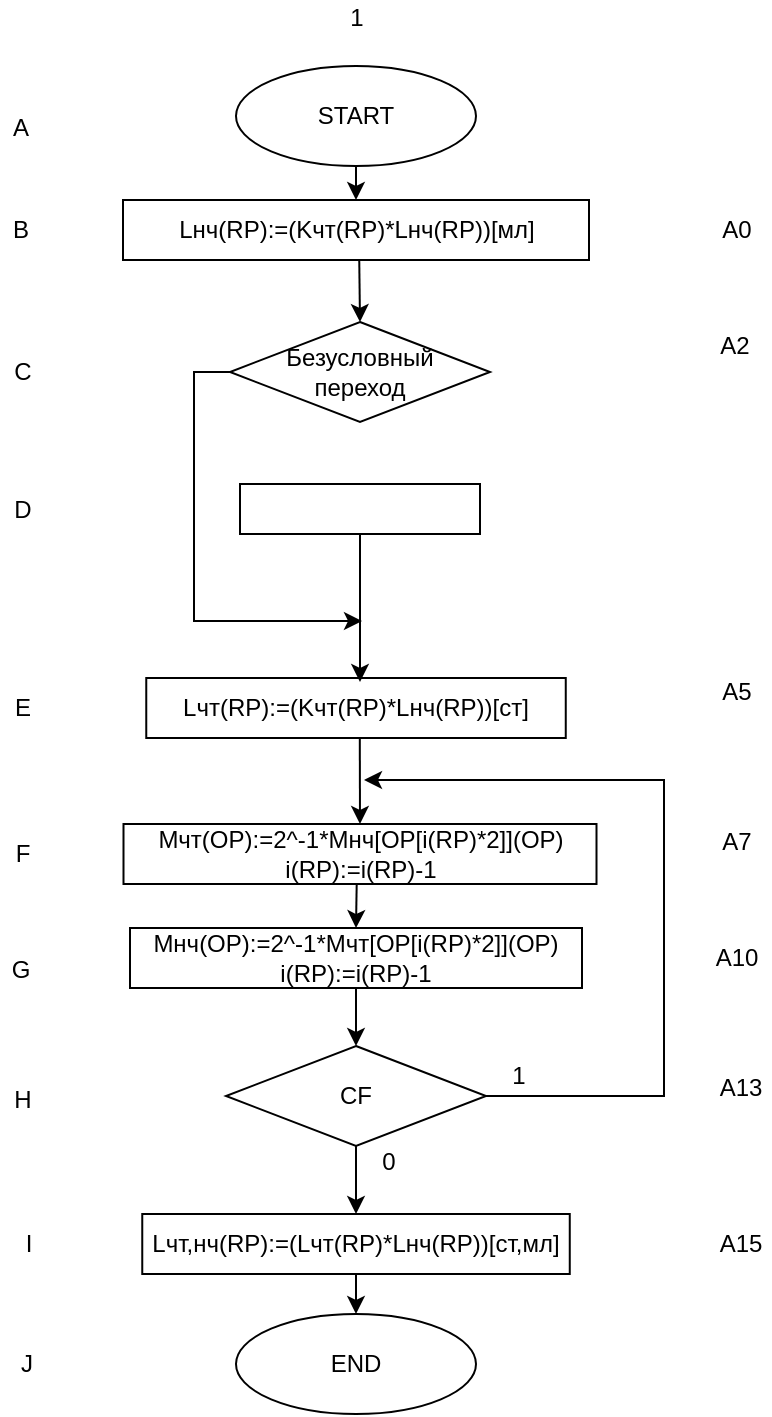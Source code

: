 <mxfile version="18.1.2" type="github">
  <diagram id="ZsQ9wgLhQumiN2ofr7Z0" name="Page-1">
    <mxGraphModel dx="1244" dy="1320" grid="0" gridSize="10" guides="1" tooltips="1" connect="1" arrows="1" fold="1" page="0" pageScale="1" pageWidth="827" pageHeight="1169" math="0" shadow="0">
      <root>
        <mxCell id="0" />
        <mxCell id="1" parent="0" />
        <mxCell id="-YRlemm83X5S1V-Vt4lk-1" value="Lнч(RP):=(Kчт(RP)*Lнч(RP))[мл]" style="rounded=0;whiteSpace=wrap;html=1;" parent="1" vertex="1">
          <mxGeometry x="94.5" y="-13" width="233" height="30" as="geometry" />
        </mxCell>
        <mxCell id="-YRlemm83X5S1V-Vt4lk-2" value="Mчт(OP):=2^-1*Mнч[OP[i(RP)*2]](OP)&lt;br&gt;i(RP):=i(RP)-1" style="rounded=0;whiteSpace=wrap;html=1;" parent="1" vertex="1">
          <mxGeometry x="94.75" y="299" width="236.5" height="30" as="geometry" />
        </mxCell>
        <mxCell id="-YRlemm83X5S1V-Vt4lk-3" value="Lчт(RP):=(Kчт(RP)*Lнч(RP))[ст]" style="rounded=0;whiteSpace=wrap;html=1;" parent="1" vertex="1">
          <mxGeometry x="106.13" y="226" width="209.75" height="30" as="geometry" />
        </mxCell>
        <mxCell id="-YRlemm83X5S1V-Vt4lk-4" value="Mнч(OP):=2^-1*Mчт[OP[i(RP)*2]](OP)&lt;br&gt;i(RP):=i(RP)-1" style="rounded=0;whiteSpace=wrap;html=1;" parent="1" vertex="1">
          <mxGeometry x="98" y="351" width="226" height="30" as="geometry" />
        </mxCell>
        <mxCell id="-YRlemm83X5S1V-Vt4lk-5" value="CF" style="rhombus;whiteSpace=wrap;html=1;" parent="1" vertex="1">
          <mxGeometry x="146" y="410" width="130" height="50" as="geometry" />
        </mxCell>
        <mxCell id="-YRlemm83X5S1V-Vt4lk-6" value="Безусловный&lt;br&gt;переход" style="rhombus;whiteSpace=wrap;html=1;" parent="1" vertex="1">
          <mxGeometry x="148" y="48" width="130" height="50" as="geometry" />
        </mxCell>
        <mxCell id="-YRlemm83X5S1V-Vt4lk-7" value="" style="edgeStyle=elbowEdgeStyle;elbow=horizontal;endArrow=classic;html=1;rounded=0;exitX=1;exitY=0.5;exitDx=0;exitDy=0;" parent="1" source="-YRlemm83X5S1V-Vt4lk-5" edge="1">
          <mxGeometry width="50" height="50" relative="1" as="geometry">
            <mxPoint x="365" y="370" as="sourcePoint" />
            <mxPoint x="215" y="277" as="targetPoint" />
            <Array as="points">
              <mxPoint x="365" y="330" />
            </Array>
          </mxGeometry>
        </mxCell>
        <mxCell id="-YRlemm83X5S1V-Vt4lk-8" value="END" style="ellipse;whiteSpace=wrap;html=1;" parent="1" vertex="1">
          <mxGeometry x="151" y="544" width="120" height="50" as="geometry" />
        </mxCell>
        <mxCell id="-YRlemm83X5S1V-Vt4lk-9" value="START" style="ellipse;whiteSpace=wrap;html=1;" parent="1" vertex="1">
          <mxGeometry x="151" y="-80" width="120" height="50" as="geometry" />
        </mxCell>
        <mxCell id="-YRlemm83X5S1V-Vt4lk-10" value="" style="rounded=0;whiteSpace=wrap;html=1;" parent="1" vertex="1">
          <mxGeometry x="153" y="129" width="120" height="25" as="geometry" />
        </mxCell>
        <mxCell id="-YRlemm83X5S1V-Vt4lk-13" value="" style="endArrow=classic;html=1;rounded=0;exitX=0.5;exitY=1;exitDx=0;exitDy=0;entryX=0.5;entryY=0;entryDx=0;entryDy=0;" parent="1" source="-YRlemm83X5S1V-Vt4lk-4" target="-YRlemm83X5S1V-Vt4lk-5" edge="1">
          <mxGeometry width="50" height="50" relative="1" as="geometry">
            <mxPoint x="54" y="404" as="sourcePoint" />
            <mxPoint x="104" y="354" as="targetPoint" />
          </mxGeometry>
        </mxCell>
        <mxCell id="-YRlemm83X5S1V-Vt4lk-14" value="" style="endArrow=classic;html=1;rounded=0;exitX=0.5;exitY=1;exitDx=0;exitDy=0;entryX=0.5;entryY=0;entryDx=0;entryDy=0;" parent="1" source="-YRlemm83X5S1V-Vt4lk-9" target="-YRlemm83X5S1V-Vt4lk-1" edge="1">
          <mxGeometry width="50" height="50" relative="1" as="geometry">
            <mxPoint x="98" y="121" as="sourcePoint" />
            <mxPoint x="148" y="71" as="targetPoint" />
          </mxGeometry>
        </mxCell>
        <mxCell id="-YRlemm83X5S1V-Vt4lk-18" value="" style="edgeStyle=elbowEdgeStyle;elbow=horizontal;endArrow=classic;html=1;rounded=0;exitX=0;exitY=0.5;exitDx=0;exitDy=0;" parent="1" source="-YRlemm83X5S1V-Vt4lk-6" edge="1">
          <mxGeometry width="50" height="50" relative="1" as="geometry">
            <mxPoint x="97" y="64.5" as="sourcePoint" />
            <mxPoint x="214" y="197.5" as="targetPoint" />
            <Array as="points">
              <mxPoint x="130" y="131.5" />
              <mxPoint x="75" y="100.5" />
              <mxPoint x="89" y="33.5" />
            </Array>
          </mxGeometry>
        </mxCell>
        <mxCell id="-YRlemm83X5S1V-Vt4lk-21" value="1" style="text;html=1;align=center;verticalAlign=middle;resizable=0;points=[];autosize=1;strokeColor=none;fillColor=none;" parent="1" vertex="1">
          <mxGeometry x="283" y="416" width="17" height="18" as="geometry" />
        </mxCell>
        <mxCell id="-YRlemm83X5S1V-Vt4lk-22" value="0" style="text;html=1;align=center;verticalAlign=middle;resizable=0;points=[];autosize=1;strokeColor=none;fillColor=none;" parent="1" vertex="1">
          <mxGeometry x="218" y="459" width="17" height="18" as="geometry" />
        </mxCell>
        <mxCell id="nqMPGrURCQxkviRPuzf--2" value="1" style="text;html=1;align=center;verticalAlign=middle;resizable=0;points=[];autosize=1;strokeColor=none;fillColor=none;" parent="1" vertex="1">
          <mxGeometry x="202.5" y="-113" width="17" height="18" as="geometry" />
        </mxCell>
        <mxCell id="nqMPGrURCQxkviRPuzf--3" value="A" style="text;html=1;align=center;verticalAlign=middle;resizable=0;points=[];autosize=1;strokeColor=none;fillColor=none;" parent="1" vertex="1">
          <mxGeometry x="34" y="-58" width="18" height="18" as="geometry" />
        </mxCell>
        <mxCell id="nqMPGrURCQxkviRPuzf--4" value="B" style="text;html=1;align=center;verticalAlign=middle;resizable=0;points=[];autosize=1;strokeColor=none;fillColor=none;" parent="1" vertex="1">
          <mxGeometry x="34" y="-7" width="18" height="18" as="geometry" />
        </mxCell>
        <mxCell id="nqMPGrURCQxkviRPuzf--5" value="C" style="text;html=1;align=center;verticalAlign=middle;resizable=0;points=[];autosize=1;strokeColor=none;fillColor=none;" parent="1" vertex="1">
          <mxGeometry x="34" y="64" width="19" height="18" as="geometry" />
        </mxCell>
        <mxCell id="nqMPGrURCQxkviRPuzf--6" value="D" style="text;html=1;align=center;verticalAlign=middle;resizable=0;points=[];autosize=1;strokeColor=none;fillColor=none;" parent="1" vertex="1">
          <mxGeometry x="34" y="132.5" width="19" height="18" as="geometry" />
        </mxCell>
        <mxCell id="nqMPGrURCQxkviRPuzf--7" value="E" style="text;html=1;align=center;verticalAlign=middle;resizable=0;points=[];autosize=1;strokeColor=none;fillColor=none;" parent="1" vertex="1">
          <mxGeometry x="34.5" y="232" width="18" height="18" as="geometry" />
        </mxCell>
        <mxCell id="nqMPGrURCQxkviRPuzf--8" value="F" style="text;html=1;align=center;verticalAlign=middle;resizable=0;points=[];autosize=1;strokeColor=none;fillColor=none;" parent="1" vertex="1">
          <mxGeometry x="35.5" y="305" width="17" height="18" as="geometry" />
        </mxCell>
        <mxCell id="nqMPGrURCQxkviRPuzf--9" value="G" style="text;html=1;align=center;verticalAlign=middle;resizable=0;points=[];autosize=1;strokeColor=none;fillColor=none;" parent="1" vertex="1">
          <mxGeometry x="33" y="363" width="19" height="18" as="geometry" />
        </mxCell>
        <mxCell id="nqMPGrURCQxkviRPuzf--10" value="H" style="text;html=1;align=center;verticalAlign=middle;resizable=0;points=[];autosize=1;strokeColor=none;fillColor=none;" parent="1" vertex="1">
          <mxGeometry x="34.5" y="428" width="19" height="18" as="geometry" />
        </mxCell>
        <mxCell id="nqMPGrURCQxkviRPuzf--11" value="A0" style="text;html=1;align=center;verticalAlign=middle;resizable=0;points=[];autosize=1;strokeColor=none;fillColor=none;" parent="1" vertex="1">
          <mxGeometry x="388" y="-7" width="25" height="18" as="geometry" />
        </mxCell>
        <mxCell id="nqMPGrURCQxkviRPuzf--12" value="A2" style="text;html=1;align=center;verticalAlign=middle;resizable=0;points=[];autosize=1;strokeColor=none;fillColor=none;" parent="1" vertex="1">
          <mxGeometry x="387.5" y="50.5" width="25" height="18" as="geometry" />
        </mxCell>
        <mxCell id="nqMPGrURCQxkviRPuzf--13" value="A5" style="text;html=1;align=center;verticalAlign=middle;resizable=0;points=[];autosize=1;strokeColor=none;fillColor=none;" parent="1" vertex="1">
          <mxGeometry x="388" y="224" width="25" height="18" as="geometry" />
        </mxCell>
        <mxCell id="nqMPGrURCQxkviRPuzf--14" value="A7" style="text;html=1;align=center;verticalAlign=middle;resizable=0;points=[];autosize=1;strokeColor=none;fillColor=none;" parent="1" vertex="1">
          <mxGeometry x="388" y="299" width="25" height="18" as="geometry" />
        </mxCell>
        <mxCell id="nqMPGrURCQxkviRPuzf--15" value="A10" style="text;html=1;align=center;verticalAlign=middle;resizable=0;points=[];autosize=1;strokeColor=none;fillColor=none;" parent="1" vertex="1">
          <mxGeometry x="385" y="357" width="31" height="18" as="geometry" />
        </mxCell>
        <mxCell id="nqMPGrURCQxkviRPuzf--16" value="A13" style="text;html=1;align=center;verticalAlign=middle;resizable=0;points=[];autosize=1;strokeColor=none;fillColor=none;" parent="1" vertex="1">
          <mxGeometry x="387" y="422" width="31" height="18" as="geometry" />
        </mxCell>
        <mxCell id="nqMPGrURCQxkviRPuzf--17" value="I" style="text;html=1;align=center;verticalAlign=middle;resizable=0;points=[];autosize=1;strokeColor=none;fillColor=none;" parent="1" vertex="1">
          <mxGeometry x="40.5" y="500" width="13" height="18" as="geometry" />
        </mxCell>
        <mxCell id="UUjjkwjCcSHyBhzXzyEt-1" value="Lчт,нч(RP):=(Lчт(RP)*Lнч(RP))[ст,мл]" style="rounded=0;whiteSpace=wrap;html=1;" vertex="1" parent="1">
          <mxGeometry x="104.13" y="494" width="213.75" height="30" as="geometry" />
        </mxCell>
        <mxCell id="UUjjkwjCcSHyBhzXzyEt-2" value="A15" style="text;html=1;align=center;verticalAlign=middle;resizable=0;points=[];autosize=1;strokeColor=none;fillColor=none;" vertex="1" parent="1">
          <mxGeometry x="387" y="500" width="31" height="18" as="geometry" />
        </mxCell>
        <mxCell id="UUjjkwjCcSHyBhzXzyEt-3" value="" style="endArrow=classic;html=1;rounded=0;entryX=0.5;entryY=0;entryDx=0;entryDy=0;exitX=0.507;exitY=1.011;exitDx=0;exitDy=0;exitPerimeter=0;" edge="1" parent="1" source="-YRlemm83X5S1V-Vt4lk-1" target="-YRlemm83X5S1V-Vt4lk-6">
          <mxGeometry width="50" height="50" relative="1" as="geometry">
            <mxPoint x="212" y="18" as="sourcePoint" />
            <mxPoint x="221" y="-3" as="targetPoint" />
          </mxGeometry>
        </mxCell>
        <mxCell id="UUjjkwjCcSHyBhzXzyEt-4" value="" style="endArrow=classic;html=1;rounded=0;exitX=0.5;exitY=1;exitDx=0;exitDy=0;" edge="1" parent="1" source="-YRlemm83X5S1V-Vt4lk-10">
          <mxGeometry width="50" height="50" relative="1" as="geometry">
            <mxPoint x="222.631" y="27.33" as="sourcePoint" />
            <mxPoint x="213" y="228" as="targetPoint" />
          </mxGeometry>
        </mxCell>
        <mxCell id="UUjjkwjCcSHyBhzXzyEt-5" value="" style="endArrow=classic;html=1;rounded=0;exitX=0.509;exitY=1.003;exitDx=0;exitDy=0;entryX=0.5;entryY=0;entryDx=0;entryDy=0;exitPerimeter=0;" edge="1" parent="1" source="-YRlemm83X5S1V-Vt4lk-3" target="-YRlemm83X5S1V-Vt4lk-2">
          <mxGeometry width="50" height="50" relative="1" as="geometry">
            <mxPoint x="223" y="164" as="sourcePoint" />
            <mxPoint x="223" y="238" as="targetPoint" />
          </mxGeometry>
        </mxCell>
        <mxCell id="UUjjkwjCcSHyBhzXzyEt-6" value="" style="endArrow=classic;html=1;rounded=0;exitX=0.493;exitY=1.004;exitDx=0;exitDy=0;entryX=0.5;entryY=0;entryDx=0;entryDy=0;exitPerimeter=0;" edge="1" parent="1" source="-YRlemm83X5S1V-Vt4lk-2" target="-YRlemm83X5S1V-Vt4lk-4">
          <mxGeometry width="50" height="50" relative="1" as="geometry">
            <mxPoint x="222.893" y="266.09" as="sourcePoint" />
            <mxPoint x="223.0" y="309" as="targetPoint" />
          </mxGeometry>
        </mxCell>
        <mxCell id="UUjjkwjCcSHyBhzXzyEt-7" value="" style="endArrow=classic;html=1;rounded=0;exitX=0.5;exitY=1;exitDx=0;exitDy=0;entryX=0.5;entryY=0;entryDx=0;entryDy=0;" edge="1" parent="1" source="-YRlemm83X5S1V-Vt4lk-5" target="UUjjkwjCcSHyBhzXzyEt-1">
          <mxGeometry width="50" height="50" relative="1" as="geometry">
            <mxPoint x="221" y="391" as="sourcePoint" />
            <mxPoint x="221" y="420" as="targetPoint" />
          </mxGeometry>
        </mxCell>
        <mxCell id="UUjjkwjCcSHyBhzXzyEt-8" value="" style="endArrow=classic;html=1;rounded=0;exitX=0.5;exitY=1;exitDx=0;exitDy=0;entryX=0.5;entryY=0;entryDx=0;entryDy=0;" edge="1" parent="1" source="UUjjkwjCcSHyBhzXzyEt-1" target="-YRlemm83X5S1V-Vt4lk-8">
          <mxGeometry width="50" height="50" relative="1" as="geometry">
            <mxPoint x="221" y="470" as="sourcePoint" />
            <mxPoint x="221" y="504" as="targetPoint" />
          </mxGeometry>
        </mxCell>
        <mxCell id="UUjjkwjCcSHyBhzXzyEt-9" value="J" style="text;html=1;align=center;verticalAlign=middle;resizable=0;points=[];autosize=1;strokeColor=none;fillColor=none;" vertex="1" parent="1">
          <mxGeometry x="38" y="560" width="16" height="18" as="geometry" />
        </mxCell>
      </root>
    </mxGraphModel>
  </diagram>
</mxfile>
